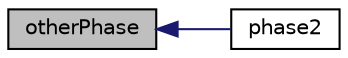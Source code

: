 digraph "otherPhase"
{
  bgcolor="transparent";
  edge [fontname="Helvetica",fontsize="10",labelfontname="Helvetica",labelfontsize="10"];
  node [fontname="Helvetica",fontsize="10",shape=record];
  rankdir="LR";
  Node1 [label="otherPhase",height=0.2,width=0.4,color="black", fillcolor="grey75", style="filled", fontcolor="black"];
  Node1 -> Node2 [dir="back",color="midnightblue",fontsize="10",style="solid",fontname="Helvetica"];
  Node2 [label="phase2",height=0.2,width=0.4,color="black",URL="$a00211.html#a28e5bc97bd0ce70b75636a70bd141c06",tooltip="Return non-const access to phase model 2. "];
}
